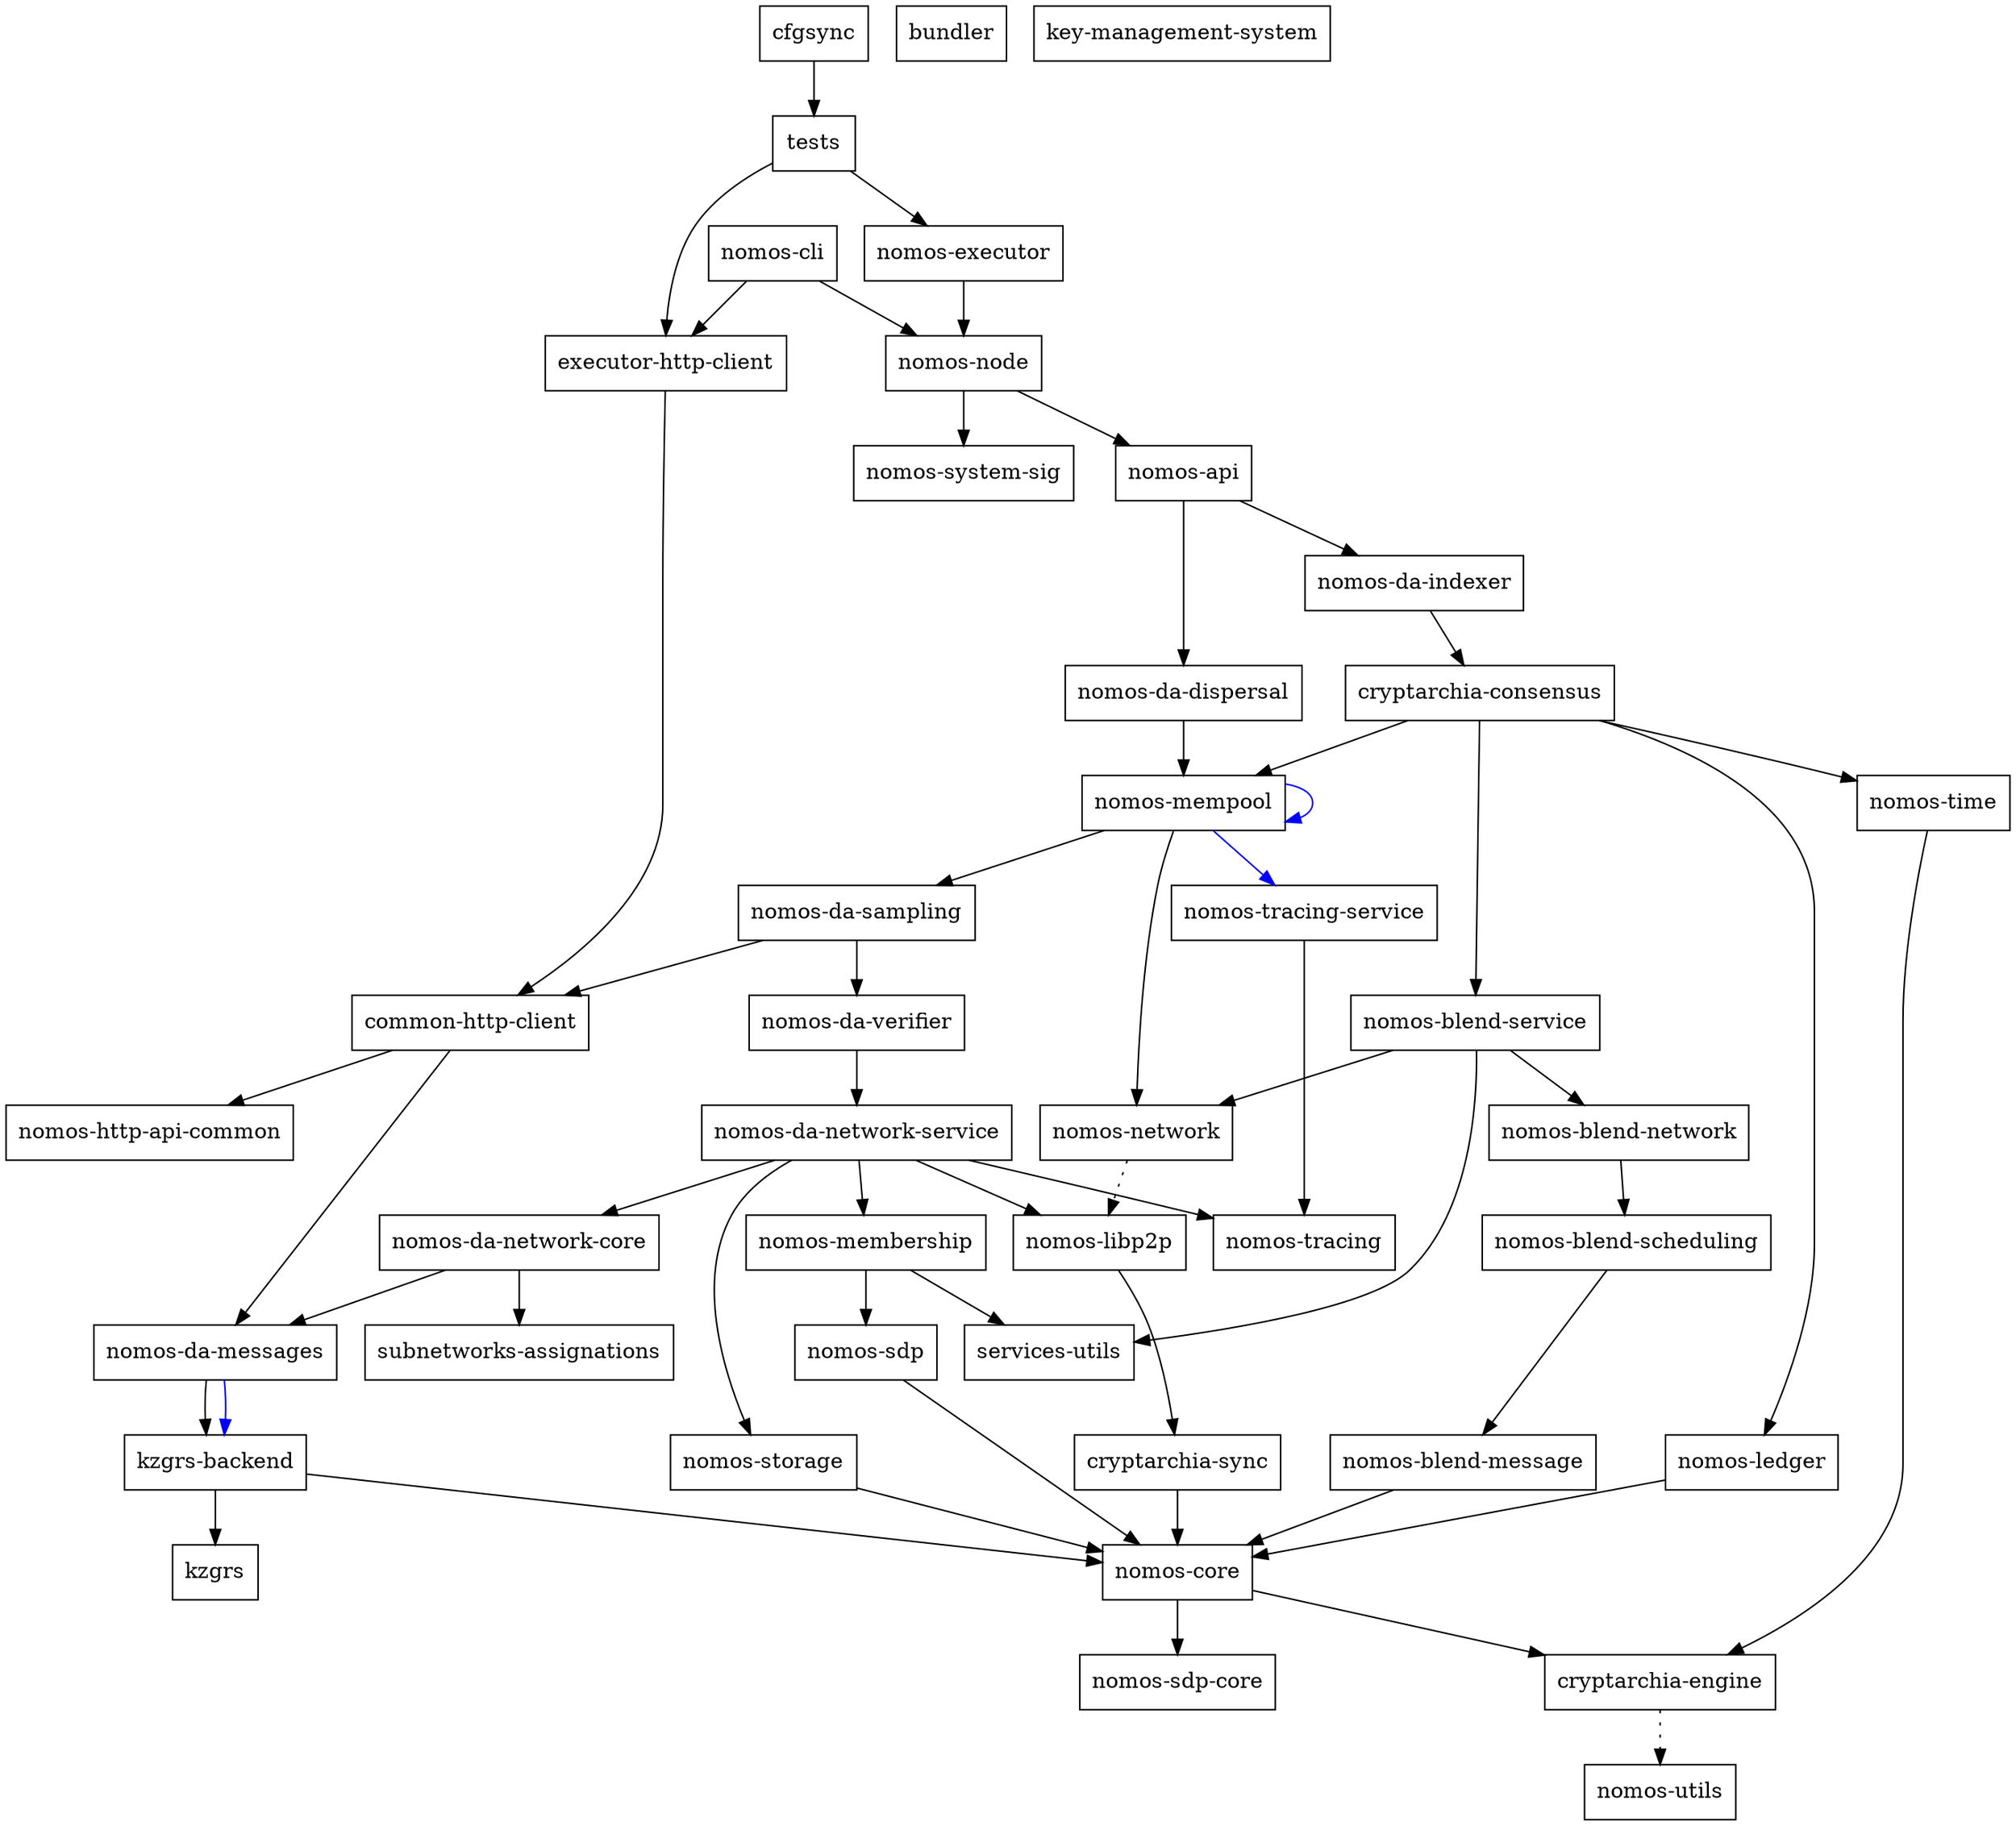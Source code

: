 digraph {
    0 [ label = "cryptarchia-engine" shape = box]
    1 [ label = "nomos-utils" shape = box]
    2 [ label = "cryptarchia-sync" shape = box]
    3 [ label = "nomos-core" shape = box]
    4 [ label = "nomos-sdp-core" shape = box]
    5 [ label = "nomos-ledger" shape = box]
    6 [ label = "nomos-http-api-common" shape = box]
    7 [ label = "nomos-executor" shape = box]
    8 [ label = "kzgrs-backend" shape = box]
    9 [ label = "kzgrs" shape = box]
    10 [ label = "nomos-api" shape = box]
    11 [ label = "cryptarchia-consensus" shape = box]
    12 [ label = "nomos-blend-service" shape = box]
    13 [ label = "nomos-blend-message" shape = box]
    14 [ label = "nomos-blend-network" shape = box]
    15 [ label = "nomos-blend-scheduling" shape = box]
    16 [ label = "nomos-libp2p" shape = box]
    17 [ label = "nomos-network" shape = box]
    18 [ label = "services-utils" shape = box]
    19 [ label = "nomos-da-sampling" shape = box]
    20 [ label = "common-http-client" shape = box]
    21 [ label = "nomos-da-messages" shape = box]
    22 [ label = "nomos-da-network-core" shape = box]
    23 [ label = "subnetworks-assignations" shape = box]
    24 [ label = "nomos-da-network-service" shape = box]
    25 [ label = "nomos-membership" shape = box]
    26 [ label = "nomos-sdp" shape = box]
    27 [ label = "nomos-storage" shape = box]
    28 [ label = "nomos-tracing" shape = box]
    29 [ label = "nomos-da-verifier" shape = box]
    30 [ label = "nomos-mempool" shape = box]
    31 [ label = "nomos-tracing-service" shape = box]
    32 [ label = "nomos-time" shape = box]
    33 [ label = "nomos-da-dispersal" shape = box]
    34 [ label = "nomos-da-indexer" shape = box]
    35 [ label = "nomos-node" shape = box]
    36 [ label = "nomos-system-sig" shape = box]
    37 [ label = "executor-http-client" shape = box]
    38 [ label = "bundler" shape = box]
    39 [ label = "nomos-cli" shape = box]
    40 [ label = "key-management-system" shape = box]
    41 [ label = "cfgsync" shape = box]
    42 [ label = "tests" shape = box]
    0 -> 1 [ style = dotted]
    2 -> 3 [ ]
    3 -> 0 [ ]
    3 -> 4 [ ]
    5 -> 3 [ ]
    7 -> 35 [ ]
    8 -> 9 [ ]
    8 -> 3 [ ]
    10 -> 33 [ ]
    10 -> 34 [ ]
    11 -> 12 [ ]
    11 -> 5 [ ]
    11 -> 30 [ ]
    11 -> 32 [ ]
    12 -> 14 [ ]
    12 -> 17 [ ]
    12 -> 18 [ ]
    13 -> 3 [ ]
    14 -> 15 [ ]
    15 -> 13 [ ]
    16 -> 2 [ ]
    17 -> 16 [ style = dotted]
    19 -> 20 [ ]
    19 -> 29 [ ]
    20 -> 21 [ ]
    20 -> 6 [ ]
    21 -> 8 [ ]
    21 -> 8 [ color = blue]
    22 -> 21 [ ]
    22 -> 23 [ ]
    24 -> 22 [ ]
    24 -> 16 [ ]
    24 -> 25 [ ]
    24 -> 27 [ ]
    24 -> 28 [ ]
    25 -> 26 [ ]
    25 -> 18 [ ]
    26 -> 3 [ ]
    27 -> 3 [ ]
    29 -> 24 [ ]
    30 -> 19 [ ]
    30 -> 30 [ color = blue]
    30 -> 17 [ ]
    30 -> 31 [ color = blue]
    31 -> 28 [ ]
    32 -> 0 [ ]
    33 -> 30 [ ]
    34 -> 11 [ ]
    35 -> 10 [ ]
    35 -> 36 [ ]
    37 -> 20 [ ]
    39 -> 37 [ ]
    39 -> 35 [ ]
    41 -> 42 [ ]
    42 -> 37 [ ]
    42 -> 7 [ ]
}

